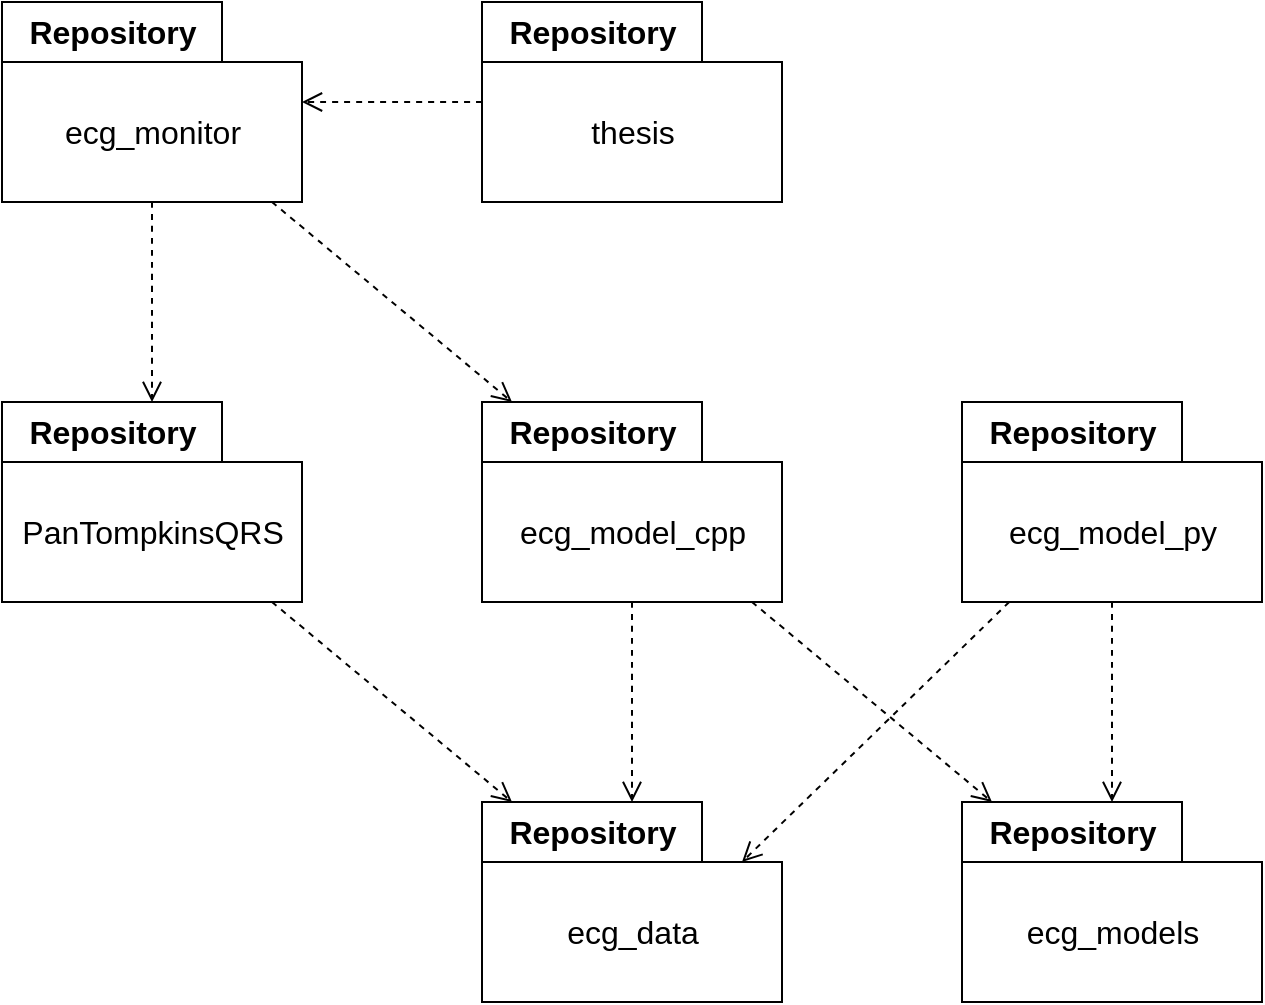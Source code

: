 <mxfile version="20.8.16" type="device"><diagram name="Page-1" id="b5b7bab2-c9e2-2cf4-8b2a-24fd1a2a6d21"><mxGraphModel dx="1434" dy="935" grid="1" gridSize="10" guides="1" tooltips="1" connect="1" arrows="1" fold="1" page="1" pageScale="1" pageWidth="827" pageHeight="1169" background="none" math="0" shadow="0"><root><mxCell id="0"/><mxCell id="1" parent="0"/><mxCell id="qo6Ki9K2g0EsqYjg9tbu-9" value="Repository" style="shape=folder;fontStyle=1;tabWidth=110;tabHeight=30;tabPosition=left;html=1;boundedLbl=1;labelInHeader=1;container=1;collapsible=0;fontSize=16;" parent="1" vertex="1"><mxGeometry x="320" y="160" width="150" height="100" as="geometry"/></mxCell><mxCell id="qo6Ki9K2g0EsqYjg9tbu-10" value="thesis" style="html=1;strokeColor=none;resizeWidth=1;resizeHeight=1;fillColor=none;part=1;connectable=0;allowArrows=0;deletable=0;fontSize=16;" parent="qo6Ki9K2g0EsqYjg9tbu-9" vertex="1"><mxGeometry width="150" height="70" relative="1" as="geometry"><mxPoint y="30" as="offset"/></mxGeometry></mxCell><mxCell id="qo6Ki9K2g0EsqYjg9tbu-11" value="Repository" style="shape=folder;fontStyle=1;tabWidth=110;tabHeight=30;tabPosition=left;html=1;boundedLbl=1;labelInHeader=1;container=1;collapsible=0;fontSize=16;" parent="1" vertex="1"><mxGeometry x="320" y="360" width="150" height="100" as="geometry"/></mxCell><mxCell id="qo6Ki9K2g0EsqYjg9tbu-12" value="ecg_model_cpp" style="html=1;strokeColor=none;resizeWidth=1;resizeHeight=1;fillColor=none;part=1;connectable=0;allowArrows=0;deletable=0;fontSize=16;" parent="qo6Ki9K2g0EsqYjg9tbu-11" vertex="1"><mxGeometry width="150" height="70" relative="1" as="geometry"><mxPoint y="30" as="offset"/></mxGeometry></mxCell><mxCell id="qo6Ki9K2g0EsqYjg9tbu-13" value="Repository" style="shape=folder;fontStyle=1;tabWidth=110;tabHeight=30;tabPosition=left;html=1;boundedLbl=1;labelInHeader=1;container=1;collapsible=0;fontSize=16;" parent="1" vertex="1"><mxGeometry x="560" y="360" width="150" height="100" as="geometry"/></mxCell><mxCell id="qo6Ki9K2g0EsqYjg9tbu-14" value="ecg_model_py" style="html=1;strokeColor=none;resizeWidth=1;resizeHeight=1;fillColor=none;part=1;connectable=0;allowArrows=0;deletable=0;fontSize=16;" parent="qo6Ki9K2g0EsqYjg9tbu-13" vertex="1"><mxGeometry width="150" height="70" relative="1" as="geometry"><mxPoint y="30" as="offset"/></mxGeometry></mxCell><mxCell id="qo6Ki9K2g0EsqYjg9tbu-15" value="Repository" style="shape=folder;fontStyle=1;tabWidth=110;tabHeight=30;tabPosition=left;html=1;boundedLbl=1;labelInHeader=1;container=1;collapsible=0;fontSize=16;" parent="1" vertex="1"><mxGeometry x="560" y="560" width="150" height="100" as="geometry"/></mxCell><mxCell id="qo6Ki9K2g0EsqYjg9tbu-16" value="ecg_models" style="html=1;strokeColor=none;resizeWidth=1;resizeHeight=1;fillColor=none;part=1;connectable=0;allowArrows=0;deletable=0;fontSize=16;" parent="qo6Ki9K2g0EsqYjg9tbu-15" vertex="1"><mxGeometry width="150" height="70" relative="1" as="geometry"><mxPoint y="30" as="offset"/></mxGeometry></mxCell><mxCell id="qo6Ki9K2g0EsqYjg9tbu-17" value="Repository" style="shape=folder;fontStyle=1;tabWidth=110;tabHeight=30;tabPosition=left;html=1;boundedLbl=1;labelInHeader=1;container=1;collapsible=0;fontSize=16;" parent="1" vertex="1"><mxGeometry x="80" y="160" width="150" height="100" as="geometry"/></mxCell><mxCell id="qo6Ki9K2g0EsqYjg9tbu-18" value="ecg_monitor" style="html=1;strokeColor=none;resizeWidth=1;resizeHeight=1;fillColor=none;part=1;connectable=0;allowArrows=0;deletable=0;fontSize=16;" parent="qo6Ki9K2g0EsqYjg9tbu-17" vertex="1"><mxGeometry width="150" height="70" relative="1" as="geometry"><mxPoint y="30" as="offset"/></mxGeometry></mxCell><mxCell id="qo6Ki9K2g0EsqYjg9tbu-19" value="Repository" style="shape=folder;fontStyle=1;tabWidth=110;tabHeight=30;tabPosition=left;html=1;boundedLbl=1;labelInHeader=1;container=1;collapsible=0;fontSize=16;" parent="1" vertex="1"><mxGeometry x="320" y="560" width="150" height="100" as="geometry"/></mxCell><mxCell id="qo6Ki9K2g0EsqYjg9tbu-20" value="ecg_data" style="html=1;strokeColor=none;resizeWidth=1;resizeHeight=1;fillColor=none;part=1;connectable=0;allowArrows=0;deletable=0;fontSize=16;" parent="qo6Ki9K2g0EsqYjg9tbu-19" vertex="1"><mxGeometry width="150" height="70" relative="1" as="geometry"><mxPoint y="30" as="offset"/></mxGeometry></mxCell><mxCell id="vDXeJx4EeZxr2m7oOadC-1" value="Repository" style="shape=folder;fontStyle=1;tabWidth=110;tabHeight=30;tabPosition=left;html=1;boundedLbl=1;labelInHeader=1;container=1;collapsible=0;fontSize=16;" vertex="1" parent="1"><mxGeometry x="80" y="360" width="150" height="100" as="geometry"/></mxCell><mxCell id="vDXeJx4EeZxr2m7oOadC-2" value="PanTompkinsQRS" style="html=1;strokeColor=none;resizeWidth=1;resizeHeight=1;fillColor=none;part=1;connectable=0;allowArrows=0;deletable=0;fontSize=16;" vertex="1" parent="vDXeJx4EeZxr2m7oOadC-1"><mxGeometry width="150" height="70" relative="1" as="geometry"><mxPoint y="30" as="offset"/></mxGeometry></mxCell><mxCell id="vDXeJx4EeZxr2m7oOadC-3" value="" style="endArrow=open;startArrow=none;endFill=0;startFill=0;endSize=8;html=1;verticalAlign=bottom;dashed=1;labelBackgroundColor=none;rounded=0;fontSize=12;curved=1;" edge="1" parent="1" source="vDXeJx4EeZxr2m7oOadC-1" target="qo6Ki9K2g0EsqYjg9tbu-19"><mxGeometry width="160" relative="1" as="geometry"><mxPoint x="90" y="750" as="sourcePoint"/><mxPoint x="250" y="750" as="targetPoint"/></mxGeometry></mxCell><mxCell id="vDXeJx4EeZxr2m7oOadC-5" value="" style="endArrow=open;startArrow=none;endFill=0;startFill=0;endSize=8;html=1;verticalAlign=bottom;dashed=1;labelBackgroundColor=none;rounded=0;fontSize=12;curved=1;" edge="1" parent="1" source="qo6Ki9K2g0EsqYjg9tbu-11" target="qo6Ki9K2g0EsqYjg9tbu-19"><mxGeometry width="160" relative="1" as="geometry"><mxPoint x="100" y="760" as="sourcePoint"/><mxPoint x="260" y="760" as="targetPoint"/></mxGeometry></mxCell><mxCell id="vDXeJx4EeZxr2m7oOadC-6" value="" style="endArrow=open;startArrow=none;endFill=0;startFill=0;endSize=8;html=1;verticalAlign=bottom;dashed=1;labelBackgroundColor=none;rounded=0;fontSize=12;curved=1;entryX=0;entryY=0;entryDx=130;entryDy=30;entryPerimeter=0;" edge="1" parent="1" source="qo6Ki9K2g0EsqYjg9tbu-13" target="qo6Ki9K2g0EsqYjg9tbu-19"><mxGeometry width="160" relative="1" as="geometry"><mxPoint x="110" y="770" as="sourcePoint"/><mxPoint x="270" y="770" as="targetPoint"/></mxGeometry></mxCell><mxCell id="vDXeJx4EeZxr2m7oOadC-7" value="" style="endArrow=open;startArrow=none;endFill=0;startFill=0;endSize=8;html=1;verticalAlign=bottom;dashed=1;labelBackgroundColor=none;rounded=0;fontSize=12;curved=1;" edge="1" parent="1" source="qo6Ki9K2g0EsqYjg9tbu-13" target="qo6Ki9K2g0EsqYjg9tbu-15"><mxGeometry width="160" relative="1" as="geometry"><mxPoint x="120" y="780" as="sourcePoint"/><mxPoint x="280" y="780" as="targetPoint"/></mxGeometry></mxCell><mxCell id="vDXeJx4EeZxr2m7oOadC-8" value="" style="endArrow=open;startArrow=none;endFill=0;startFill=0;endSize=8;html=1;verticalAlign=bottom;dashed=1;labelBackgroundColor=none;rounded=0;fontSize=12;curved=1;" edge="1" parent="1" source="qo6Ki9K2g0EsqYjg9tbu-11" target="qo6Ki9K2g0EsqYjg9tbu-15"><mxGeometry width="160" relative="1" as="geometry"><mxPoint x="130" y="790" as="sourcePoint"/><mxPoint x="290" y="790" as="targetPoint"/></mxGeometry></mxCell><mxCell id="vDXeJx4EeZxr2m7oOadC-9" value="" style="endArrow=open;startArrow=none;endFill=0;startFill=0;endSize=8;html=1;verticalAlign=bottom;dashed=1;labelBackgroundColor=none;rounded=0;fontSize=12;curved=1;" edge="1" parent="1" source="qo6Ki9K2g0EsqYjg9tbu-17" target="vDXeJx4EeZxr2m7oOadC-1"><mxGeometry width="160" relative="1" as="geometry"><mxPoint x="140" y="800" as="sourcePoint"/><mxPoint x="300" y="800" as="targetPoint"/></mxGeometry></mxCell><mxCell id="vDXeJx4EeZxr2m7oOadC-10" value="" style="endArrow=open;startArrow=none;endFill=0;startFill=0;endSize=8;html=1;verticalAlign=bottom;dashed=1;labelBackgroundColor=none;rounded=0;fontSize=12;curved=1;" edge="1" parent="1" source="qo6Ki9K2g0EsqYjg9tbu-17" target="qo6Ki9K2g0EsqYjg9tbu-11"><mxGeometry width="160" relative="1" as="geometry"><mxPoint x="150" y="810" as="sourcePoint"/><mxPoint x="310" y="810" as="targetPoint"/></mxGeometry></mxCell><mxCell id="vDXeJx4EeZxr2m7oOadC-12" value="" style="endArrow=open;startArrow=none;endFill=0;startFill=0;endSize=8;html=1;verticalAlign=bottom;dashed=1;labelBackgroundColor=none;rounded=0;fontSize=12;curved=1;" edge="1" parent="1" source="qo6Ki9K2g0EsqYjg9tbu-9" target="qo6Ki9K2g0EsqYjg9tbu-17"><mxGeometry width="160" relative="1" as="geometry"><mxPoint x="550" y="209.5" as="sourcePoint"/><mxPoint x="710" y="209.5" as="targetPoint"/></mxGeometry></mxCell></root></mxGraphModel></diagram></mxfile>